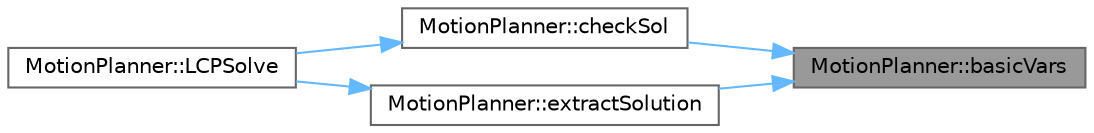 digraph "MotionPlanner::basicVars"
{
 // LATEX_PDF_SIZE
  bgcolor="transparent";
  edge [fontname=Helvetica,fontsize=10,labelfontname=Helvetica,labelfontsize=10];
  node [fontname=Helvetica,fontsize=10,shape=box,height=0.2,width=0.4];
  rankdir="RL";
  Node1 [label="MotionPlanner::basicVars",height=0.2,width=0.4,color="gray40", fillcolor="grey60", style="filled", fontcolor="black",tooltip=" "];
  Node1 -> Node2 [dir="back",color="steelblue1",style="solid"];
  Node2 [label="MotionPlanner::checkSol",height=0.2,width=0.4,color="grey40", fillcolor="white", style="filled",URL="$namespace_motion_planner.html#a010825968ea03c7a2ba96393529407c0",tooltip=" "];
  Node2 -> Node3 [dir="back",color="steelblue1",style="solid"];
  Node3 [label="MotionPlanner::LCPSolve",height=0.2,width=0.4,color="grey40", fillcolor="white", style="filled",URL="$namespace_motion_planner.html#ab1536c6de4e64e8e8a49a6a87b477fe8",tooltip=" "];
  Node1 -> Node4 [dir="back",color="steelblue1",style="solid"];
  Node4 [label="MotionPlanner::extractSolution",height=0.2,width=0.4,color="grey40", fillcolor="white", style="filled",URL="$namespace_motion_planner.html#a2486968c6dc8966bd9da0f07203eec13",tooltip=" "];
  Node4 -> Node3 [dir="back",color="steelblue1",style="solid"];
}
